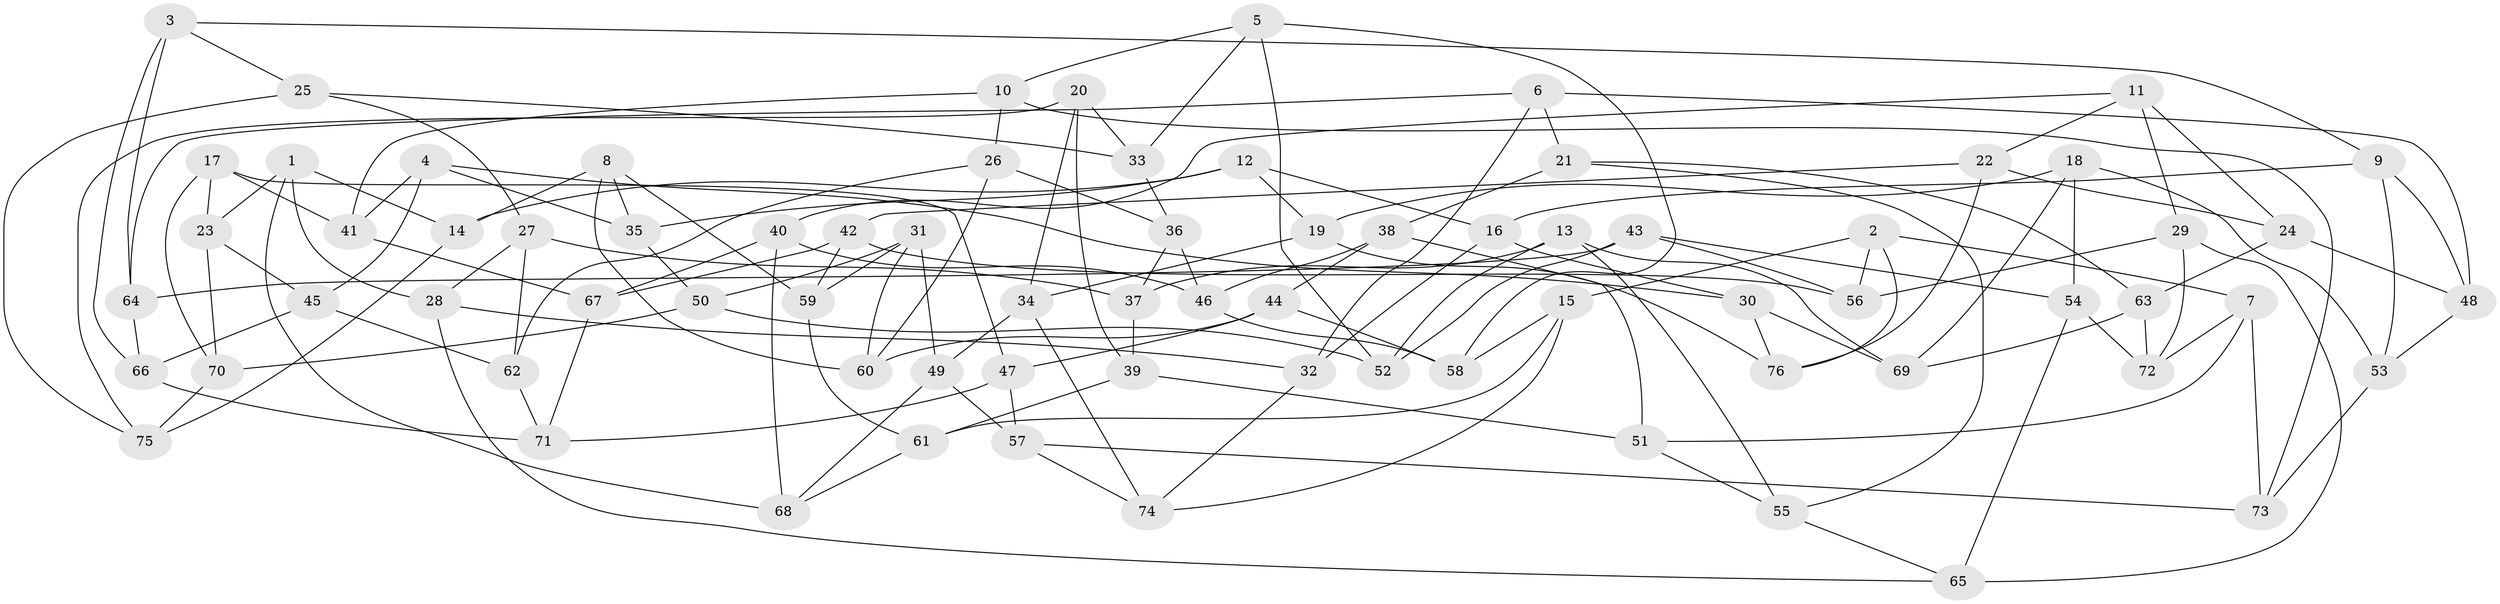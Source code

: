 // coarse degree distribution, {6: 0.5652173913043478, 5: 0.08695652173913043, 4: 0.34782608695652173}
// Generated by graph-tools (version 1.1) at 2025/24/03/03/25 07:24:24]
// undirected, 76 vertices, 152 edges
graph export_dot {
graph [start="1"]
  node [color=gray90,style=filled];
  1;
  2;
  3;
  4;
  5;
  6;
  7;
  8;
  9;
  10;
  11;
  12;
  13;
  14;
  15;
  16;
  17;
  18;
  19;
  20;
  21;
  22;
  23;
  24;
  25;
  26;
  27;
  28;
  29;
  30;
  31;
  32;
  33;
  34;
  35;
  36;
  37;
  38;
  39;
  40;
  41;
  42;
  43;
  44;
  45;
  46;
  47;
  48;
  49;
  50;
  51;
  52;
  53;
  54;
  55;
  56;
  57;
  58;
  59;
  60;
  61;
  62;
  63;
  64;
  65;
  66;
  67;
  68;
  69;
  70;
  71;
  72;
  73;
  74;
  75;
  76;
  1 -- 14;
  1 -- 68;
  1 -- 23;
  1 -- 28;
  2 -- 15;
  2 -- 76;
  2 -- 7;
  2 -- 56;
  3 -- 64;
  3 -- 9;
  3 -- 66;
  3 -- 25;
  4 -- 30;
  4 -- 35;
  4 -- 45;
  4 -- 41;
  5 -- 52;
  5 -- 58;
  5 -- 33;
  5 -- 10;
  6 -- 48;
  6 -- 21;
  6 -- 32;
  6 -- 64;
  7 -- 51;
  7 -- 73;
  7 -- 72;
  8 -- 59;
  8 -- 14;
  8 -- 60;
  8 -- 35;
  9 -- 53;
  9 -- 16;
  9 -- 48;
  10 -- 26;
  10 -- 41;
  10 -- 73;
  11 -- 29;
  11 -- 40;
  11 -- 22;
  11 -- 24;
  12 -- 16;
  12 -- 19;
  12 -- 14;
  12 -- 35;
  13 -- 55;
  13 -- 37;
  13 -- 69;
  13 -- 52;
  14 -- 75;
  15 -- 74;
  15 -- 58;
  15 -- 61;
  16 -- 30;
  16 -- 32;
  17 -- 70;
  17 -- 23;
  17 -- 41;
  17 -- 47;
  18 -- 19;
  18 -- 69;
  18 -- 54;
  18 -- 53;
  19 -- 76;
  19 -- 34;
  20 -- 39;
  20 -- 33;
  20 -- 75;
  20 -- 34;
  21 -- 63;
  21 -- 38;
  21 -- 55;
  22 -- 24;
  22 -- 76;
  22 -- 42;
  23 -- 45;
  23 -- 70;
  24 -- 48;
  24 -- 63;
  25 -- 27;
  25 -- 75;
  25 -- 33;
  26 -- 60;
  26 -- 62;
  26 -- 36;
  27 -- 62;
  27 -- 28;
  27 -- 37;
  28 -- 32;
  28 -- 65;
  29 -- 65;
  29 -- 56;
  29 -- 72;
  30 -- 76;
  30 -- 69;
  31 -- 50;
  31 -- 60;
  31 -- 49;
  31 -- 59;
  32 -- 74;
  33 -- 36;
  34 -- 49;
  34 -- 74;
  35 -- 50;
  36 -- 37;
  36 -- 46;
  37 -- 39;
  38 -- 44;
  38 -- 51;
  38 -- 46;
  39 -- 61;
  39 -- 51;
  40 -- 68;
  40 -- 67;
  40 -- 46;
  41 -- 67;
  42 -- 56;
  42 -- 59;
  42 -- 67;
  43 -- 54;
  43 -- 56;
  43 -- 64;
  43 -- 52;
  44 -- 58;
  44 -- 47;
  44 -- 60;
  45 -- 66;
  45 -- 62;
  46 -- 58;
  47 -- 57;
  47 -- 71;
  48 -- 53;
  49 -- 68;
  49 -- 57;
  50 -- 52;
  50 -- 70;
  51 -- 55;
  53 -- 73;
  54 -- 72;
  54 -- 65;
  55 -- 65;
  57 -- 74;
  57 -- 73;
  59 -- 61;
  61 -- 68;
  62 -- 71;
  63 -- 69;
  63 -- 72;
  64 -- 66;
  66 -- 71;
  67 -- 71;
  70 -- 75;
}
